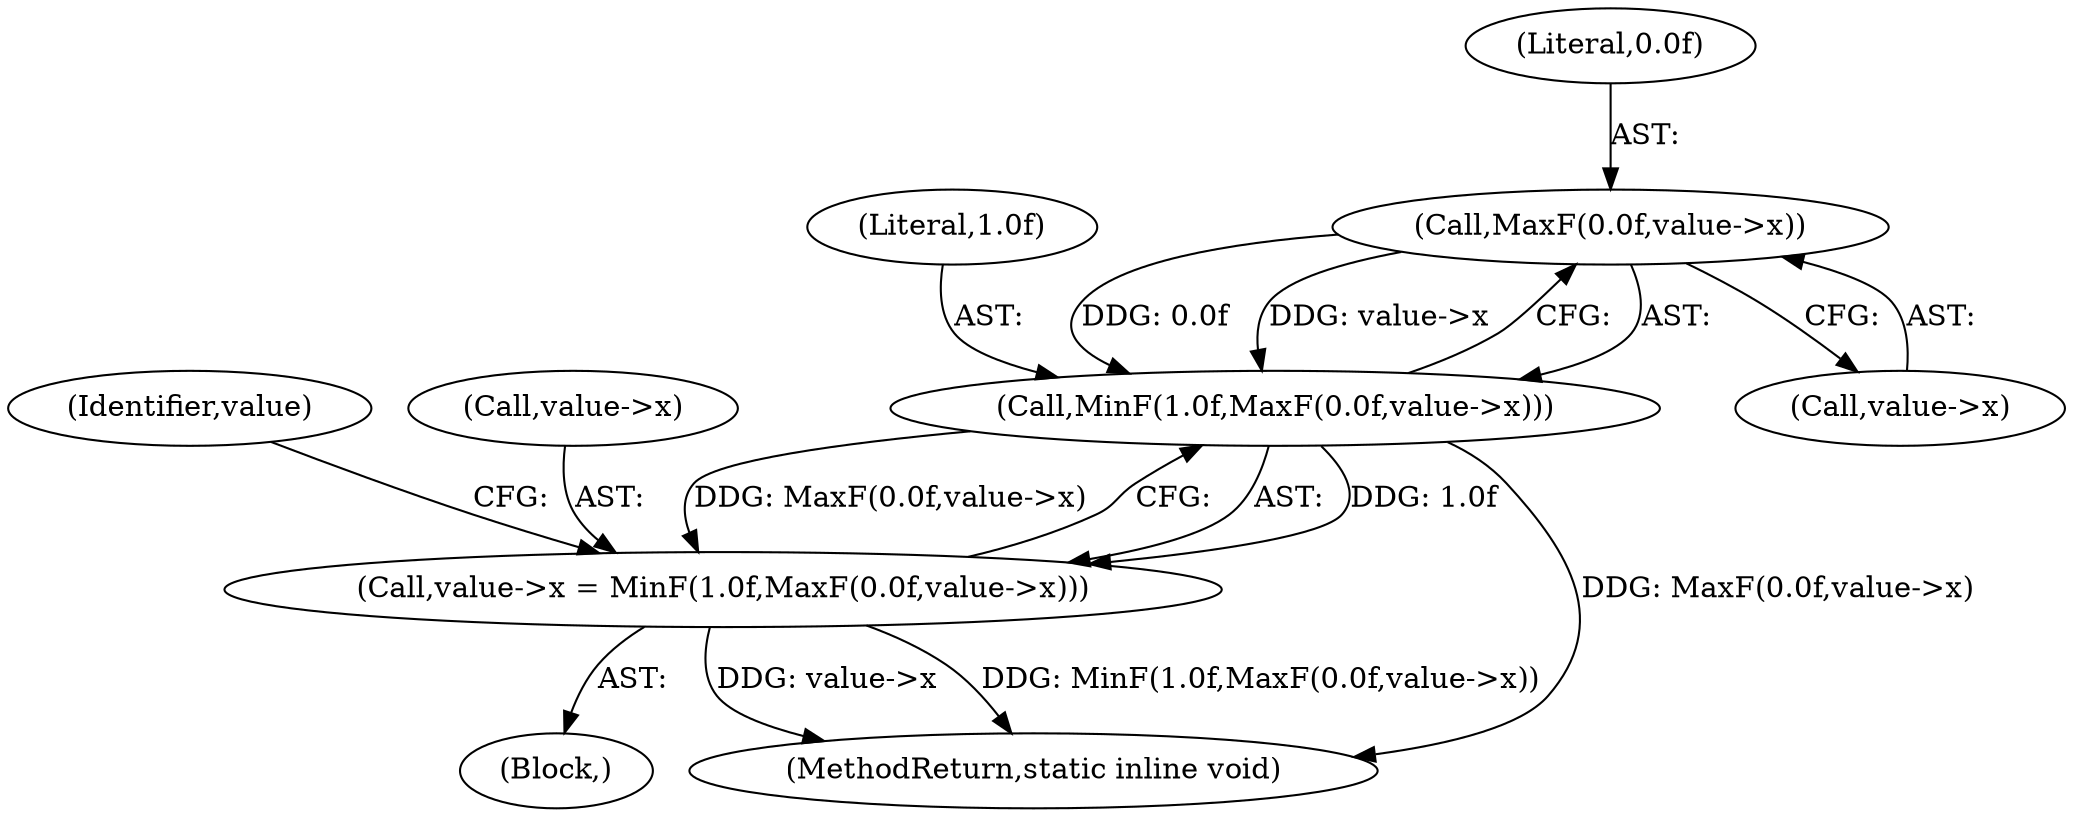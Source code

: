 digraph "1_ImageMagick_d7325bac173492b358417a0ad49fabad44447d52_8@pointer" {
"1000109" [label="(Call,MaxF(0.0f,value->x))"];
"1000107" [label="(Call,MinF(1.0f,MaxF(0.0f,value->x)))"];
"1000103" [label="(Call,value->x = MinF(1.0f,MaxF(0.0f,value->x)))"];
"1000107" [label="(Call,MinF(1.0f,MaxF(0.0f,value->x)))"];
"1000108" [label="(Literal,1.0f)"];
"1000136" [label="(MethodReturn,static inline void)"];
"1000116" [label="(Identifier,value)"];
"1000110" [label="(Literal,0.0f)"];
"1000109" [label="(Call,MaxF(0.0f,value->x))"];
"1000111" [label="(Call,value->x)"];
"1000103" [label="(Call,value->x = MinF(1.0f,MaxF(0.0f,value->x)))"];
"1000102" [label="(Block,)"];
"1000104" [label="(Call,value->x)"];
"1000109" -> "1000107"  [label="AST: "];
"1000109" -> "1000111"  [label="CFG: "];
"1000110" -> "1000109"  [label="AST: "];
"1000111" -> "1000109"  [label="AST: "];
"1000107" -> "1000109"  [label="CFG: "];
"1000109" -> "1000107"  [label="DDG: 0.0f"];
"1000109" -> "1000107"  [label="DDG: value->x"];
"1000107" -> "1000103"  [label="AST: "];
"1000108" -> "1000107"  [label="AST: "];
"1000103" -> "1000107"  [label="CFG: "];
"1000107" -> "1000136"  [label="DDG: MaxF(0.0f,value->x)"];
"1000107" -> "1000103"  [label="DDG: 1.0f"];
"1000107" -> "1000103"  [label="DDG: MaxF(0.0f,value->x)"];
"1000103" -> "1000102"  [label="AST: "];
"1000104" -> "1000103"  [label="AST: "];
"1000116" -> "1000103"  [label="CFG: "];
"1000103" -> "1000136"  [label="DDG: MinF(1.0f,MaxF(0.0f,value->x))"];
"1000103" -> "1000136"  [label="DDG: value->x"];
}
